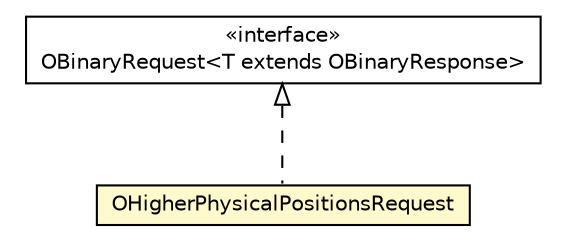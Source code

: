 #!/usr/local/bin/dot
#
# Class diagram 
# Generated by UMLGraph version R5_6-24-gf6e263 (http://www.umlgraph.org/)
#

digraph G {
	edge [fontname="Helvetica",fontsize=10,labelfontname="Helvetica",labelfontsize=10];
	node [fontname="Helvetica",fontsize=10,shape=plaintext];
	nodesep=0.25;
	ranksep=0.5;
	// com.orientechnologies.orient.client.remote.OBinaryRequest<T extends com.orientechnologies.orient.client.remote.OBinaryResponse>
	c3628045 [label=<<table title="com.orientechnologies.orient.client.remote.OBinaryRequest" border="0" cellborder="1" cellspacing="0" cellpadding="2" port="p" href="../OBinaryRequest.html">
		<tr><td><table border="0" cellspacing="0" cellpadding="1">
<tr><td align="center" balign="center"> &#171;interface&#187; </td></tr>
<tr><td align="center" balign="center"> OBinaryRequest&lt;T extends OBinaryResponse&gt; </td></tr>
		</table></td></tr>
		</table>>, URL="../OBinaryRequest.html", fontname="Helvetica", fontcolor="black", fontsize=10.0];
	// com.orientechnologies.orient.client.remote.message.OHigherPhysicalPositionsRequest
	c3628097 [label=<<table title="com.orientechnologies.orient.client.remote.message.OHigherPhysicalPositionsRequest" border="0" cellborder="1" cellspacing="0" cellpadding="2" port="p" bgcolor="lemonChiffon" href="./OHigherPhysicalPositionsRequest.html">
		<tr><td><table border="0" cellspacing="0" cellpadding="1">
<tr><td align="center" balign="center"> OHigherPhysicalPositionsRequest </td></tr>
		</table></td></tr>
		</table>>, URL="./OHigherPhysicalPositionsRequest.html", fontname="Helvetica", fontcolor="black", fontsize=10.0];
	//com.orientechnologies.orient.client.remote.message.OHigherPhysicalPositionsRequest implements com.orientechnologies.orient.client.remote.OBinaryRequest<T extends com.orientechnologies.orient.client.remote.OBinaryResponse>
	c3628045:p -> c3628097:p [dir=back,arrowtail=empty,style=dashed];
}


